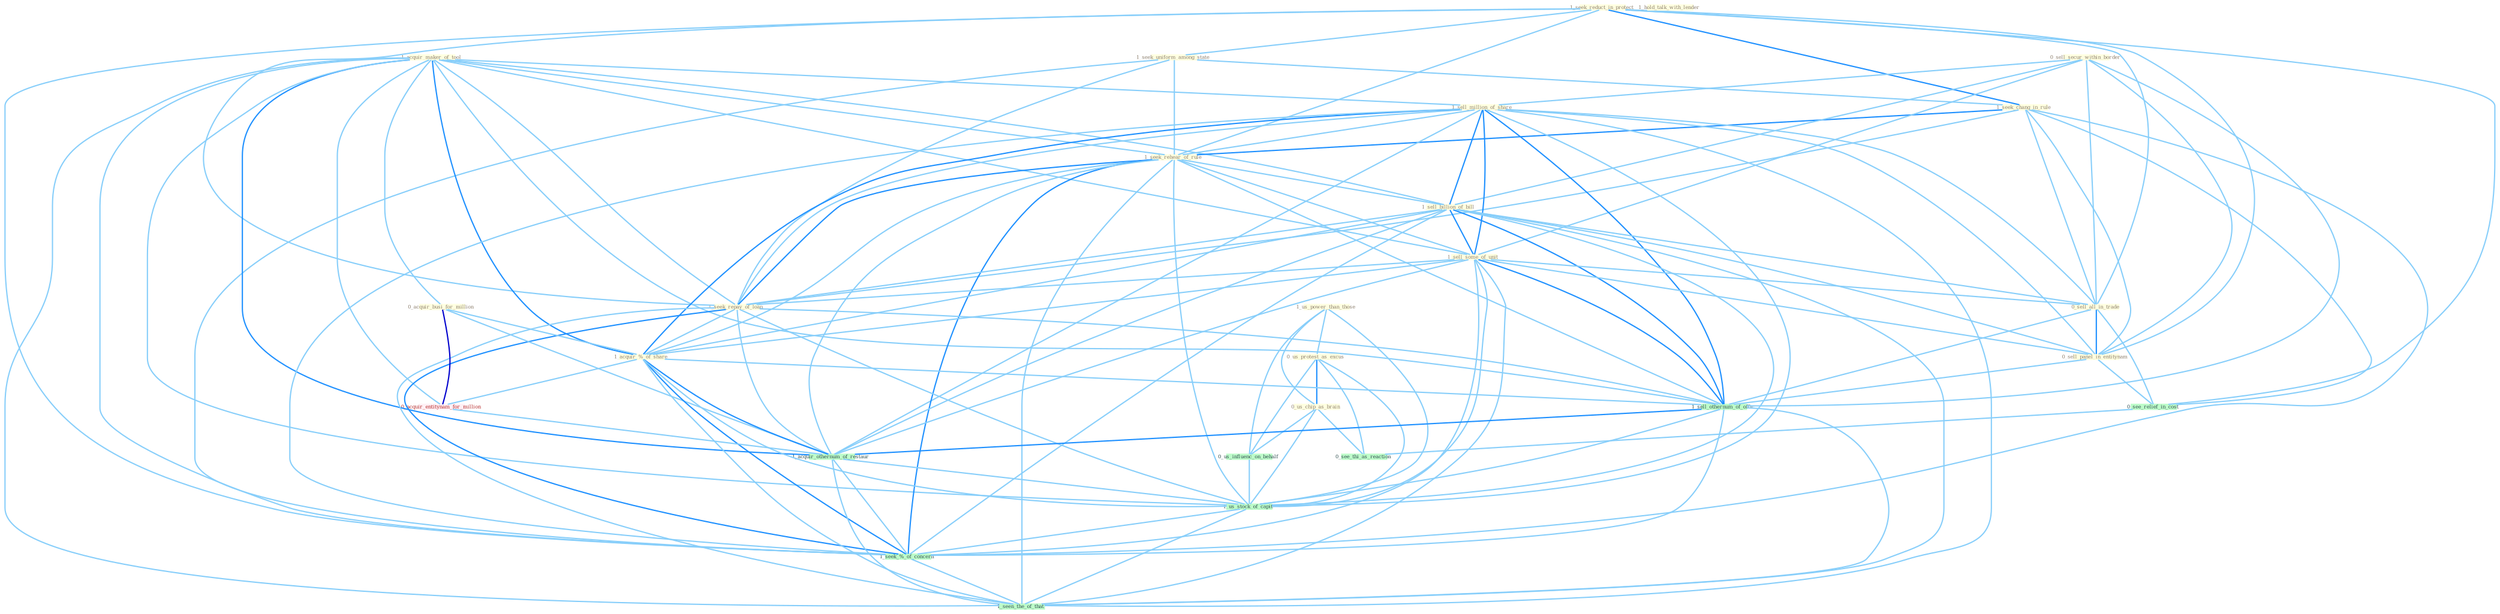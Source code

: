 Graph G{ 
    node
    [shape=polygon,style=filled,width=.5,height=.06,color="#BDFCC9",fixedsize=true,fontsize=4,
    fontcolor="#2f4f4f"];
    {node
    [color="#ffffe0", fontcolor="#8b7d6b"] "1_seek_reduct_in_protect " "1_seek_uniform_among_state " "1_acquir_maker_of_tool " "1_seek_chang_in_rule " "0_sell_secur_within_border " "1_sell_million_of_share " "1_seek_rehear_of_rule " "1_sell_billion_of_bill " "1_hold_talk_with_lender " "1_sell_some_of_unit " "1_seek_repay_of_loan " "0_sell_all_in_trade " "0_acquir_busi_for_million " "1_us_power_than_those " "0_us_protest_as_excus " "0_us_chip_as_brain " "1_acquir_%_of_share " "0_sell_panel_in_entitynam "}
{node [color="#fff0f5", fontcolor="#b22222"] "0_acquir_entitynam_for_million "}
edge [color="#B0E2FF"];

	"1_seek_reduct_in_protect " -- "1_seek_uniform_among_state " [w="1", color="#87cefa" ];
	"1_seek_reduct_in_protect " -- "1_seek_chang_in_rule " [w="2", color="#1e90ff" , len=0.8];
	"1_seek_reduct_in_protect " -- "1_seek_rehear_of_rule " [w="1", color="#87cefa" ];
	"1_seek_reduct_in_protect " -- "1_seek_repay_of_loan " [w="1", color="#87cefa" ];
	"1_seek_reduct_in_protect " -- "0_sell_all_in_trade " [w="1", color="#87cefa" ];
	"1_seek_reduct_in_protect " -- "0_sell_panel_in_entitynam " [w="1", color="#87cefa" ];
	"1_seek_reduct_in_protect " -- "0_see_relief_in_cost " [w="1", color="#87cefa" ];
	"1_seek_reduct_in_protect " -- "1_seek_%_of_concern " [w="1", color="#87cefa" ];
	"1_seek_uniform_among_state " -- "1_seek_chang_in_rule " [w="1", color="#87cefa" ];
	"1_seek_uniform_among_state " -- "1_seek_rehear_of_rule " [w="1", color="#87cefa" ];
	"1_seek_uniform_among_state " -- "1_seek_repay_of_loan " [w="1", color="#87cefa" ];
	"1_seek_uniform_among_state " -- "1_seek_%_of_concern " [w="1", color="#87cefa" ];
	"1_acquir_maker_of_tool " -- "1_sell_million_of_share " [w="1", color="#87cefa" ];
	"1_acquir_maker_of_tool " -- "1_seek_rehear_of_rule " [w="1", color="#87cefa" ];
	"1_acquir_maker_of_tool " -- "1_sell_billion_of_bill " [w="1", color="#87cefa" ];
	"1_acquir_maker_of_tool " -- "1_sell_some_of_unit " [w="1", color="#87cefa" ];
	"1_acquir_maker_of_tool " -- "1_seek_repay_of_loan " [w="1", color="#87cefa" ];
	"1_acquir_maker_of_tool " -- "0_acquir_busi_for_million " [w="1", color="#87cefa" ];
	"1_acquir_maker_of_tool " -- "1_acquir_%_of_share " [w="2", color="#1e90ff" , len=0.8];
	"1_acquir_maker_of_tool " -- "0_acquir_entitynam_for_million " [w="1", color="#87cefa" ];
	"1_acquir_maker_of_tool " -- "1_sell_othernum_of_offic " [w="1", color="#87cefa" ];
	"1_acquir_maker_of_tool " -- "1_acquir_othernum_of_restaur " [w="2", color="#1e90ff" , len=0.8];
	"1_acquir_maker_of_tool " -- "1_us_stock_of_capit " [w="1", color="#87cefa" ];
	"1_acquir_maker_of_tool " -- "1_seek_%_of_concern " [w="1", color="#87cefa" ];
	"1_acquir_maker_of_tool " -- "1_seen_the_of_that " [w="1", color="#87cefa" ];
	"1_seek_chang_in_rule " -- "1_seek_rehear_of_rule " [w="2", color="#1e90ff" , len=0.8];
	"1_seek_chang_in_rule " -- "1_seek_repay_of_loan " [w="1", color="#87cefa" ];
	"1_seek_chang_in_rule " -- "0_sell_all_in_trade " [w="1", color="#87cefa" ];
	"1_seek_chang_in_rule " -- "0_sell_panel_in_entitynam " [w="1", color="#87cefa" ];
	"1_seek_chang_in_rule " -- "0_see_relief_in_cost " [w="1", color="#87cefa" ];
	"1_seek_chang_in_rule " -- "1_seek_%_of_concern " [w="1", color="#87cefa" ];
	"0_sell_secur_within_border " -- "1_sell_million_of_share " [w="1", color="#87cefa" ];
	"0_sell_secur_within_border " -- "1_sell_billion_of_bill " [w="1", color="#87cefa" ];
	"0_sell_secur_within_border " -- "1_sell_some_of_unit " [w="1", color="#87cefa" ];
	"0_sell_secur_within_border " -- "0_sell_all_in_trade " [w="1", color="#87cefa" ];
	"0_sell_secur_within_border " -- "0_sell_panel_in_entitynam " [w="1", color="#87cefa" ];
	"0_sell_secur_within_border " -- "1_sell_othernum_of_offic " [w="1", color="#87cefa" ];
	"1_sell_million_of_share " -- "1_seek_rehear_of_rule " [w="1", color="#87cefa" ];
	"1_sell_million_of_share " -- "1_sell_billion_of_bill " [w="2", color="#1e90ff" , len=0.8];
	"1_sell_million_of_share " -- "1_sell_some_of_unit " [w="2", color="#1e90ff" , len=0.8];
	"1_sell_million_of_share " -- "1_seek_repay_of_loan " [w="1", color="#87cefa" ];
	"1_sell_million_of_share " -- "0_sell_all_in_trade " [w="1", color="#87cefa" ];
	"1_sell_million_of_share " -- "1_acquir_%_of_share " [w="2", color="#1e90ff" , len=0.8];
	"1_sell_million_of_share " -- "0_sell_panel_in_entitynam " [w="1", color="#87cefa" ];
	"1_sell_million_of_share " -- "1_sell_othernum_of_offic " [w="2", color="#1e90ff" , len=0.8];
	"1_sell_million_of_share " -- "1_acquir_othernum_of_restaur " [w="1", color="#87cefa" ];
	"1_sell_million_of_share " -- "1_us_stock_of_capit " [w="1", color="#87cefa" ];
	"1_sell_million_of_share " -- "1_seek_%_of_concern " [w="1", color="#87cefa" ];
	"1_sell_million_of_share " -- "1_seen_the_of_that " [w="1", color="#87cefa" ];
	"1_seek_rehear_of_rule " -- "1_sell_billion_of_bill " [w="1", color="#87cefa" ];
	"1_seek_rehear_of_rule " -- "1_sell_some_of_unit " [w="1", color="#87cefa" ];
	"1_seek_rehear_of_rule " -- "1_seek_repay_of_loan " [w="2", color="#1e90ff" , len=0.8];
	"1_seek_rehear_of_rule " -- "1_acquir_%_of_share " [w="1", color="#87cefa" ];
	"1_seek_rehear_of_rule " -- "1_sell_othernum_of_offic " [w="1", color="#87cefa" ];
	"1_seek_rehear_of_rule " -- "1_acquir_othernum_of_restaur " [w="1", color="#87cefa" ];
	"1_seek_rehear_of_rule " -- "1_us_stock_of_capit " [w="1", color="#87cefa" ];
	"1_seek_rehear_of_rule " -- "1_seek_%_of_concern " [w="2", color="#1e90ff" , len=0.8];
	"1_seek_rehear_of_rule " -- "1_seen_the_of_that " [w="1", color="#87cefa" ];
	"1_sell_billion_of_bill " -- "1_sell_some_of_unit " [w="2", color="#1e90ff" , len=0.8];
	"1_sell_billion_of_bill " -- "1_seek_repay_of_loan " [w="1", color="#87cefa" ];
	"1_sell_billion_of_bill " -- "0_sell_all_in_trade " [w="1", color="#87cefa" ];
	"1_sell_billion_of_bill " -- "1_acquir_%_of_share " [w="1", color="#87cefa" ];
	"1_sell_billion_of_bill " -- "0_sell_panel_in_entitynam " [w="1", color="#87cefa" ];
	"1_sell_billion_of_bill " -- "1_sell_othernum_of_offic " [w="2", color="#1e90ff" , len=0.8];
	"1_sell_billion_of_bill " -- "1_acquir_othernum_of_restaur " [w="1", color="#87cefa" ];
	"1_sell_billion_of_bill " -- "1_us_stock_of_capit " [w="1", color="#87cefa" ];
	"1_sell_billion_of_bill " -- "1_seek_%_of_concern " [w="1", color="#87cefa" ];
	"1_sell_billion_of_bill " -- "1_seen_the_of_that " [w="1", color="#87cefa" ];
	"1_sell_some_of_unit " -- "1_seek_repay_of_loan " [w="1", color="#87cefa" ];
	"1_sell_some_of_unit " -- "0_sell_all_in_trade " [w="1", color="#87cefa" ];
	"1_sell_some_of_unit " -- "1_acquir_%_of_share " [w="1", color="#87cefa" ];
	"1_sell_some_of_unit " -- "0_sell_panel_in_entitynam " [w="1", color="#87cefa" ];
	"1_sell_some_of_unit " -- "1_sell_othernum_of_offic " [w="2", color="#1e90ff" , len=0.8];
	"1_sell_some_of_unit " -- "1_acquir_othernum_of_restaur " [w="1", color="#87cefa" ];
	"1_sell_some_of_unit " -- "1_us_stock_of_capit " [w="1", color="#87cefa" ];
	"1_sell_some_of_unit " -- "1_seek_%_of_concern " [w="1", color="#87cefa" ];
	"1_sell_some_of_unit " -- "1_seen_the_of_that " [w="1", color="#87cefa" ];
	"1_seek_repay_of_loan " -- "1_acquir_%_of_share " [w="1", color="#87cefa" ];
	"1_seek_repay_of_loan " -- "1_sell_othernum_of_offic " [w="1", color="#87cefa" ];
	"1_seek_repay_of_loan " -- "1_acquir_othernum_of_restaur " [w="1", color="#87cefa" ];
	"1_seek_repay_of_loan " -- "1_us_stock_of_capit " [w="1", color="#87cefa" ];
	"1_seek_repay_of_loan " -- "1_seek_%_of_concern " [w="2", color="#1e90ff" , len=0.8];
	"1_seek_repay_of_loan " -- "1_seen_the_of_that " [w="1", color="#87cefa" ];
	"0_sell_all_in_trade " -- "0_sell_panel_in_entitynam " [w="2", color="#1e90ff" , len=0.8];
	"0_sell_all_in_trade " -- "1_sell_othernum_of_offic " [w="1", color="#87cefa" ];
	"0_sell_all_in_trade " -- "0_see_relief_in_cost " [w="1", color="#87cefa" ];
	"0_acquir_busi_for_million " -- "1_acquir_%_of_share " [w="1", color="#87cefa" ];
	"0_acquir_busi_for_million " -- "0_acquir_entitynam_for_million " [w="3", color="#0000cd" , len=0.6];
	"0_acquir_busi_for_million " -- "1_acquir_othernum_of_restaur " [w="1", color="#87cefa" ];
	"1_us_power_than_those " -- "0_us_protest_as_excus " [w="1", color="#87cefa" ];
	"1_us_power_than_those " -- "0_us_chip_as_brain " [w="1", color="#87cefa" ];
	"1_us_power_than_those " -- "0_us_influenc_on_behalf " [w="1", color="#87cefa" ];
	"1_us_power_than_those " -- "1_us_stock_of_capit " [w="1", color="#87cefa" ];
	"0_us_protest_as_excus " -- "0_us_chip_as_brain " [w="2", color="#1e90ff" , len=0.8];
	"0_us_protest_as_excus " -- "0_us_influenc_on_behalf " [w="1", color="#87cefa" ];
	"0_us_protest_as_excus " -- "0_see_thi_as_reaction " [w="1", color="#87cefa" ];
	"0_us_protest_as_excus " -- "1_us_stock_of_capit " [w="1", color="#87cefa" ];
	"0_us_chip_as_brain " -- "0_us_influenc_on_behalf " [w="1", color="#87cefa" ];
	"0_us_chip_as_brain " -- "0_see_thi_as_reaction " [w="1", color="#87cefa" ];
	"0_us_chip_as_brain " -- "1_us_stock_of_capit " [w="1", color="#87cefa" ];
	"1_acquir_%_of_share " -- "0_acquir_entitynam_for_million " [w="1", color="#87cefa" ];
	"1_acquir_%_of_share " -- "1_sell_othernum_of_offic " [w="1", color="#87cefa" ];
	"1_acquir_%_of_share " -- "1_acquir_othernum_of_restaur " [w="2", color="#1e90ff" , len=0.8];
	"1_acquir_%_of_share " -- "1_us_stock_of_capit " [w="1", color="#87cefa" ];
	"1_acquir_%_of_share " -- "1_seek_%_of_concern " [w="2", color="#1e90ff" , len=0.8];
	"1_acquir_%_of_share " -- "1_seen_the_of_that " [w="1", color="#87cefa" ];
	"0_sell_panel_in_entitynam " -- "1_sell_othernum_of_offic " [w="1", color="#87cefa" ];
	"0_sell_panel_in_entitynam " -- "0_see_relief_in_cost " [w="1", color="#87cefa" ];
	"0_acquir_entitynam_for_million " -- "1_acquir_othernum_of_restaur " [w="1", color="#87cefa" ];
	"1_sell_othernum_of_offic " -- "1_acquir_othernum_of_restaur " [w="2", color="#1e90ff" , len=0.8];
	"1_sell_othernum_of_offic " -- "1_us_stock_of_capit " [w="1", color="#87cefa" ];
	"1_sell_othernum_of_offic " -- "1_seek_%_of_concern " [w="1", color="#87cefa" ];
	"1_sell_othernum_of_offic " -- "1_seen_the_of_that " [w="1", color="#87cefa" ];
	"0_us_influenc_on_behalf " -- "1_us_stock_of_capit " [w="1", color="#87cefa" ];
	"0_see_relief_in_cost " -- "0_see_thi_as_reaction " [w="1", color="#87cefa" ];
	"1_acquir_othernum_of_restaur " -- "1_us_stock_of_capit " [w="1", color="#87cefa" ];
	"1_acquir_othernum_of_restaur " -- "1_seek_%_of_concern " [w="1", color="#87cefa" ];
	"1_acquir_othernum_of_restaur " -- "1_seen_the_of_that " [w="1", color="#87cefa" ];
	"1_us_stock_of_capit " -- "1_seek_%_of_concern " [w="1", color="#87cefa" ];
	"1_us_stock_of_capit " -- "1_seen_the_of_that " [w="1", color="#87cefa" ];
	"1_seek_%_of_concern " -- "1_seen_the_of_that " [w="1", color="#87cefa" ];
}